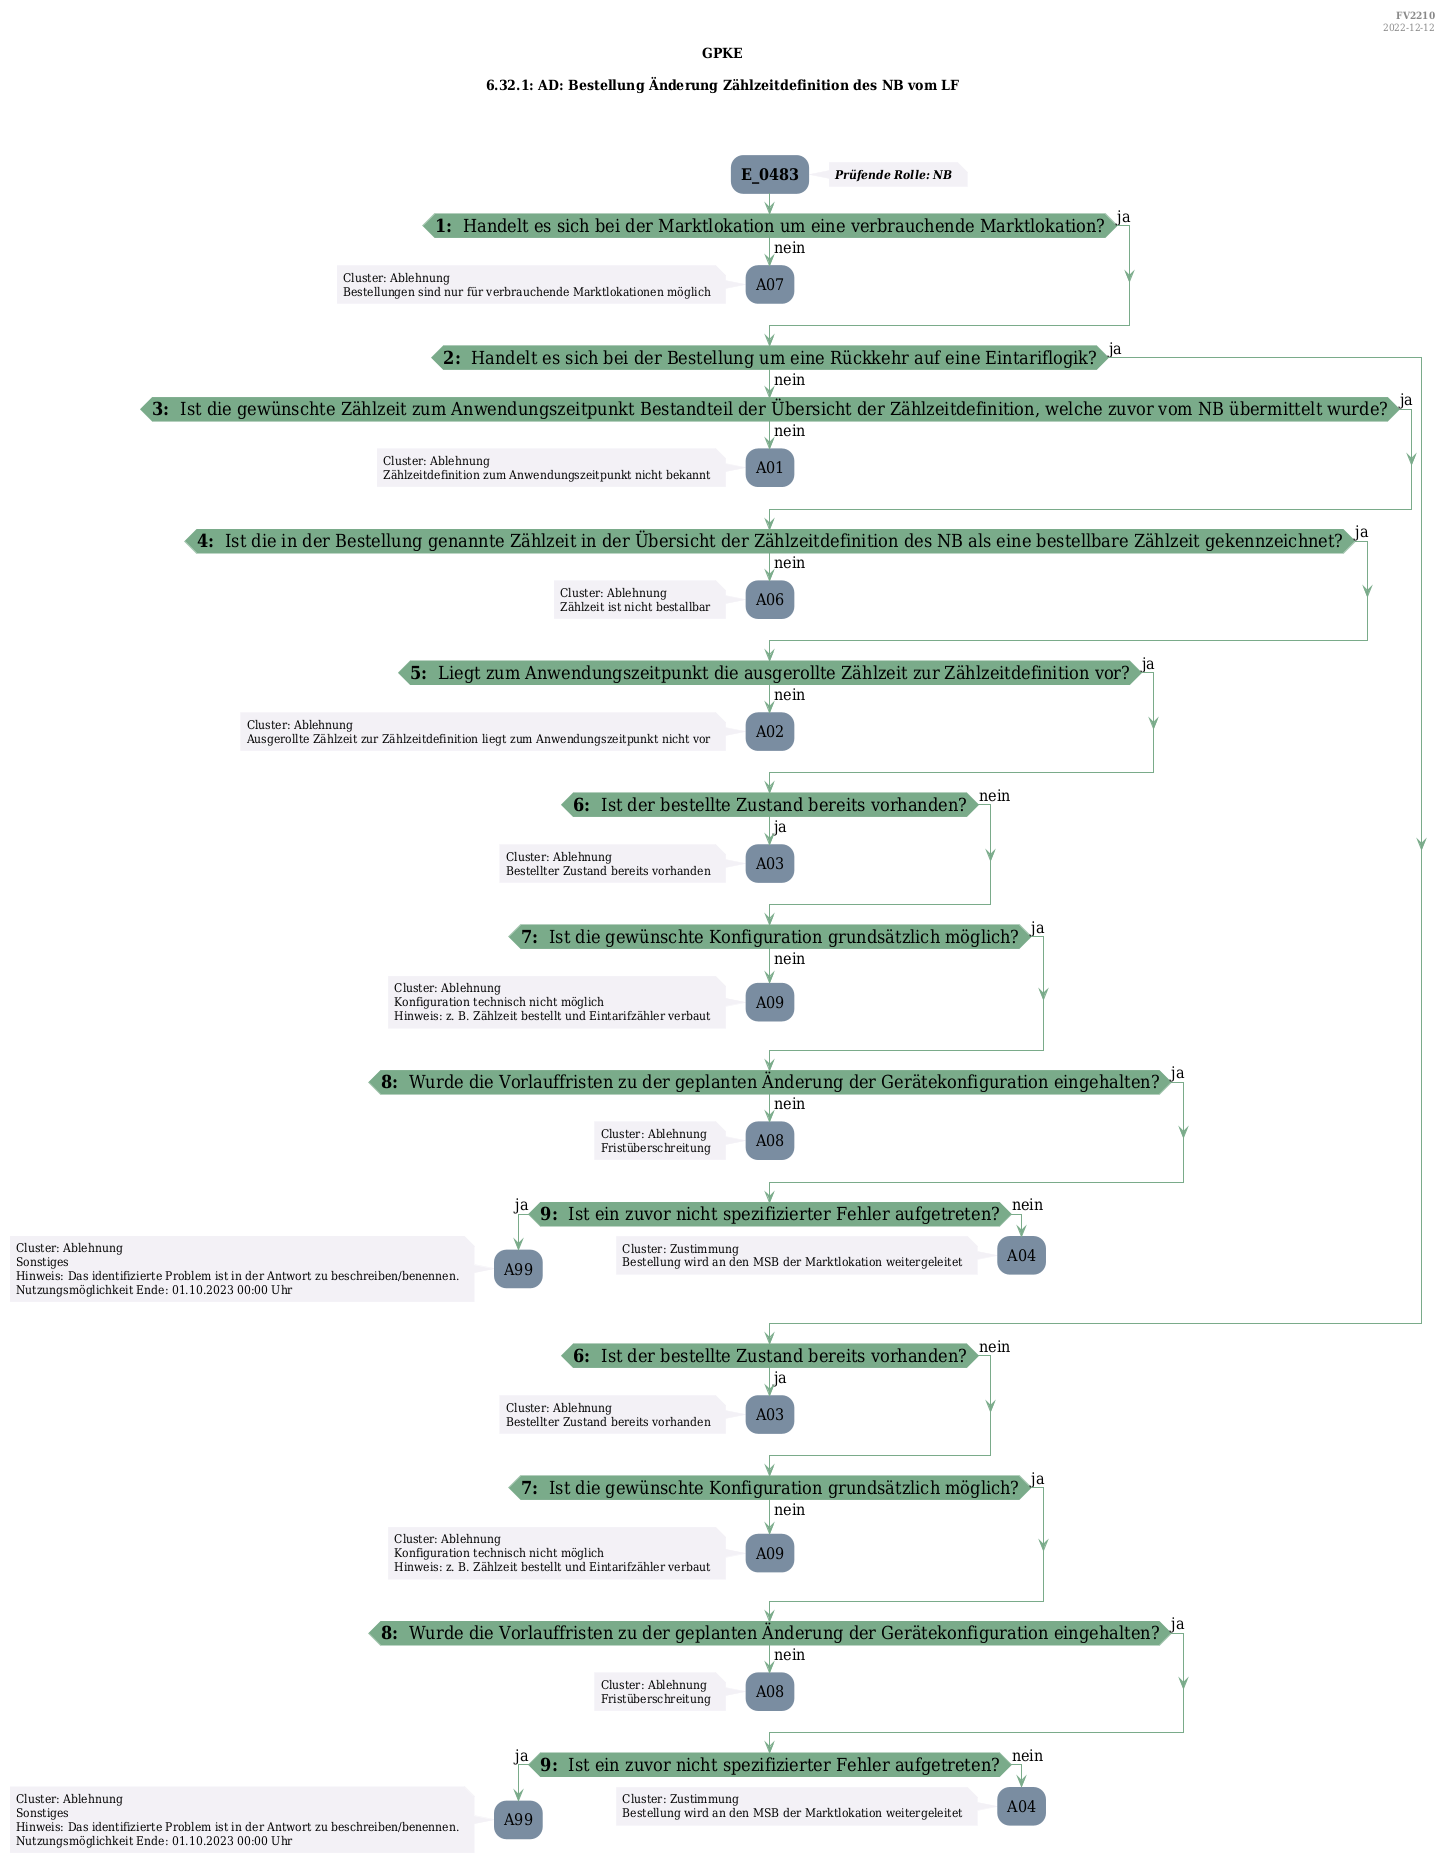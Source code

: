 @startuml
skinparam Shadowing false
skinparam NoteBorderColor #f3f1f6
skinparam NoteBackgroundColor #f3f1f6
skinparam NoteFontSize 12
skinparam ActivityBorderColor none
skinparam ActivityBackgroundColor #7a8da1
skinparam ActivityFontSize 16
skinparam ArrowColor #7aab8a
skinparam ArrowFontSize 16
skinparam ActivityDiamondBackgroundColor #7aab8a
skinparam ActivityDiamondBorderColor #7aab8a
skinparam ActivityDiamondFontSize 18
skinparam defaultFontName DejaVu Serif Condensed
skinparam ActivityEndColor #669580

header
<b>FV2210
2022-12-12
endheader

title
GPKE

6.32.1: AD: Bestellung Änderung Zählzeitdefinition des NB vom LF



end title
:<b>E_0483</b>;
note right
<b><i>Prüfende Rolle: NB
end note

if (<b>1: </b> Handelt es sich bei der Marktlokation um eine verbrauchende Marktlokation?) then (ja)
else (nein)
    :A07;
    note left
        Cluster: Ablehnung 
        Bestellungen sind nur für verbrauchende Marktlokationen möglich
    endnote
    kill;
endif
if (<b>2: </b> Handelt es sich bei der Bestellung um eine Rückkehr auf eine Eintariflogik?) then (ja)
else (nein)
    if (<b>3: </b> Ist die gewünschte Zählzeit zum Anwendungszeitpunkt Bestandteil der Übersicht der Zählzeitdefinition, welche zuvor vom NB übermittelt wurde?) then (ja)
    else (nein)
        :A01;
        note left
            Cluster: Ablehnung 
            Zählzeitdefinition zum Anwendungszeitpunkt nicht bekannt
        endnote
        kill;
    endif
    if (<b>4: </b> Ist die in der Bestellung genannte Zählzeit in der Übersicht der Zählzeitdefinition des NB als eine bestellbare Zählzeit gekennzeichnet?) then (ja)
    else (nein)
        :A06;
        note left
            Cluster: Ablehnung 
            Zählzeit ist nicht bestallbar
        endnote
        kill;
    endif
    if (<b>5: </b> Liegt zum Anwendungszeitpunkt die ausgerollte Zählzeit zur Zählzeitdefinition vor?) then (ja)
    else (nein)
        :A02;
        note left
            Cluster: Ablehnung 
            Ausgerollte Zählzeit zur Zählzeitdefinition liegt zum Anwendungszeitpunkt nicht vor
        endnote
        kill;
    endif
    if (<b>6: </b> Ist der bestellte Zustand bereits vorhanden?) then (ja)
        :A03;
        note left
            Cluster: Ablehnung 
            Bestellter Zustand bereits vorhanden
        endnote
        kill;
    else (nein)
    endif
    if (<b>7: </b> Ist die gewünschte Konfiguration grundsätzlich möglich?) then (ja)
    else (nein)
        :A09;
        note left
            Cluster: Ablehnung 
            Konfiguration technisch nicht möglich
            Hinweis: z. B. Zählzeit bestellt und Eintarifzähler verbaut
        endnote
        kill;
    endif
    if (<b>8: </b> Wurde die Vorlauffristen zu der geplanten Änderung der Gerätekonfiguration eingehalten?) then (ja)
    else (nein)
        :A08;
        note left
            Cluster: Ablehnung 
            Fristüberschreitung
        endnote
        kill;
    endif
    if (<b>9: </b> Ist ein zuvor nicht spezifizierter Fehler aufgetreten?) then (ja)
        :A99;
        note left
            Cluster: Ablehnung 
            Sonstiges
            Hinweis: Das identifizierte Problem ist in der Antwort zu beschreiben/benennen.
            Nutzungsmöglichkeit Ende: 01.10.2023 00:00 Uhr
        endnote
        kill;
    else (nein)
        :A04;
        note left
            Cluster: Zustimmung
            Bestellung wird an den MSB der Marktlokation weitergeleitet
        endnote
        kill;
    endif
endif
if (<b>6: </b> Ist der bestellte Zustand bereits vorhanden?) then (ja)
    :A03;
    note left
        Cluster: Ablehnung 
        Bestellter Zustand bereits vorhanden
    endnote
    kill;
else (nein)
endif
if (<b>7: </b> Ist die gewünschte Konfiguration grundsätzlich möglich?) then (ja)
else (nein)
    :A09;
    note left
        Cluster: Ablehnung 
        Konfiguration technisch nicht möglich
        Hinweis: z. B. Zählzeit bestellt und Eintarifzähler verbaut
    endnote
    kill;
endif
if (<b>8: </b> Wurde die Vorlauffristen zu der geplanten Änderung der Gerätekonfiguration eingehalten?) then (ja)
else (nein)
    :A08;
    note left
        Cluster: Ablehnung 
        Fristüberschreitung
    endnote
    kill;
endif
if (<b>9: </b> Ist ein zuvor nicht spezifizierter Fehler aufgetreten?) then (ja)
    :A99;
    note left
        Cluster: Ablehnung 
        Sonstiges
        Hinweis: Das identifizierte Problem ist in der Antwort zu beschreiben/benennen.
        Nutzungsmöglichkeit Ende: 01.10.2023 00:00 Uhr
    endnote
    kill;
else (nein)
    :A04;
    note left
        Cluster: Zustimmung
        Bestellung wird an den MSB der Marktlokation weitergeleitet
    endnote
    kill;
endif

@enduml
